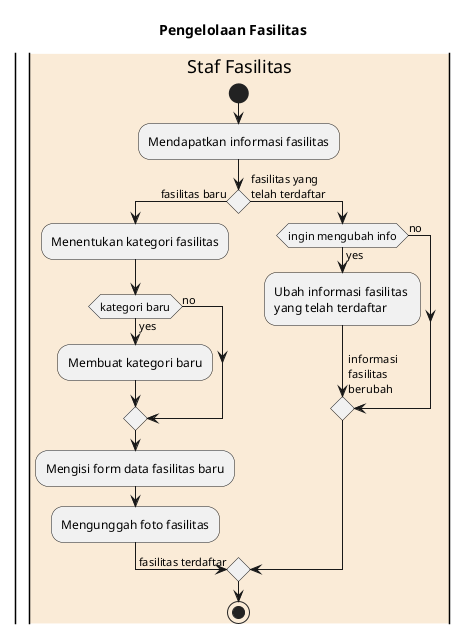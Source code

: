 @startuml
title Pengelolaan Fasilitas
| |
|#AntiqueWhite|Staf Fasilitas|
start
:Mendapatkan informasi fasilitas;
if () is (fasilitas baru) then
  :Menentukan kategori fasilitas;
  ' kategori: ruang kelas, laboratorium komputer,perpustakaan, ruang diskusi, ruang rapat, kantin, area parkir, ruang kesehatan, auditorium, toilet, dan gudang
  if (kategori baru) is (yes) then
    :Membuat kategori baru;
  else (no)
  endif
  :Mengisi form data fasilitas baru;
  ' nama, kapasitas, deskripsi, lokasi, fungsi dari fasilitas baru, tanggal, waktu, Staf penanggung jawab, dan deskripsi pemeliharaan
  :Mengunggah foto fasilitas;
  -> fasilitas terdaftar;
else (fasilitas yang \ntelah terdaftar)
  if (ingin mengubah info) is (yes) then
    :Ubah informasi fasilitas \nyang telah terdaftar;
    -> informasi \nfasilitas \nberubah;
  else (no)
  endif
endif
stop
@enduml